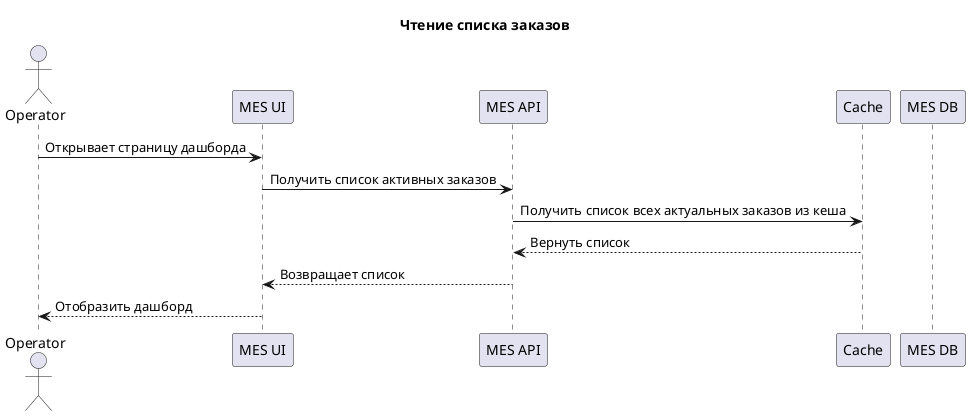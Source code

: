 @startuml
actor Operator
participant "MES UI" as ui
participant "MES API" as api
participant "Cache" as cache
participant "MES DB" as db

title Чтение списка заказов

Operator -> ui: Открывает страницу дашборда
ui -> api: Получить список активных заказов
api -> cache: Получить список всех актуальных заказов из кеша
cache --> api: Вернуть список
api --> ui: Возвращает список
ui --> Operator: Отобразить дашборд
@enduml